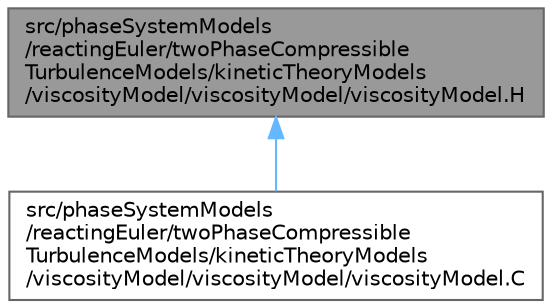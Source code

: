 digraph "src/phaseSystemModels/reactingEuler/twoPhaseCompressibleTurbulenceModels/kineticTheoryModels/viscosityModel/viscosityModel/viscosityModel.H"
{
 // LATEX_PDF_SIZE
  bgcolor="transparent";
  edge [fontname=Helvetica,fontsize=10,labelfontname=Helvetica,labelfontsize=10];
  node [fontname=Helvetica,fontsize=10,shape=box,height=0.2,width=0.4];
  Node1 [id="Node000001",label="src/phaseSystemModels\l/reactingEuler/twoPhaseCompressible\lTurbulenceModels/kineticTheoryModels\l/viscosityModel/viscosityModel/viscosityModel.H",height=0.2,width=0.4,color="gray40", fillcolor="grey60", style="filled", fontcolor="black",tooltip=" "];
  Node1 -> Node2 [id="edge1_Node000001_Node000002",dir="back",color="steelblue1",style="solid",tooltip=" "];
  Node2 [id="Node000002",label="src/phaseSystemModels\l/reactingEuler/twoPhaseCompressible\lTurbulenceModels/kineticTheoryModels\l/viscosityModel/viscosityModel/viscosityModel.C",height=0.2,width=0.4,color="grey40", fillcolor="white", style="filled",URL="$phaseSystemModels_2reactingEuler_2twoPhaseCompressibleTurbulenceModels_2kineticTheoryModels_2vis2690735ca479d96a97f26a00334db88d.html",tooltip=" "];
}
